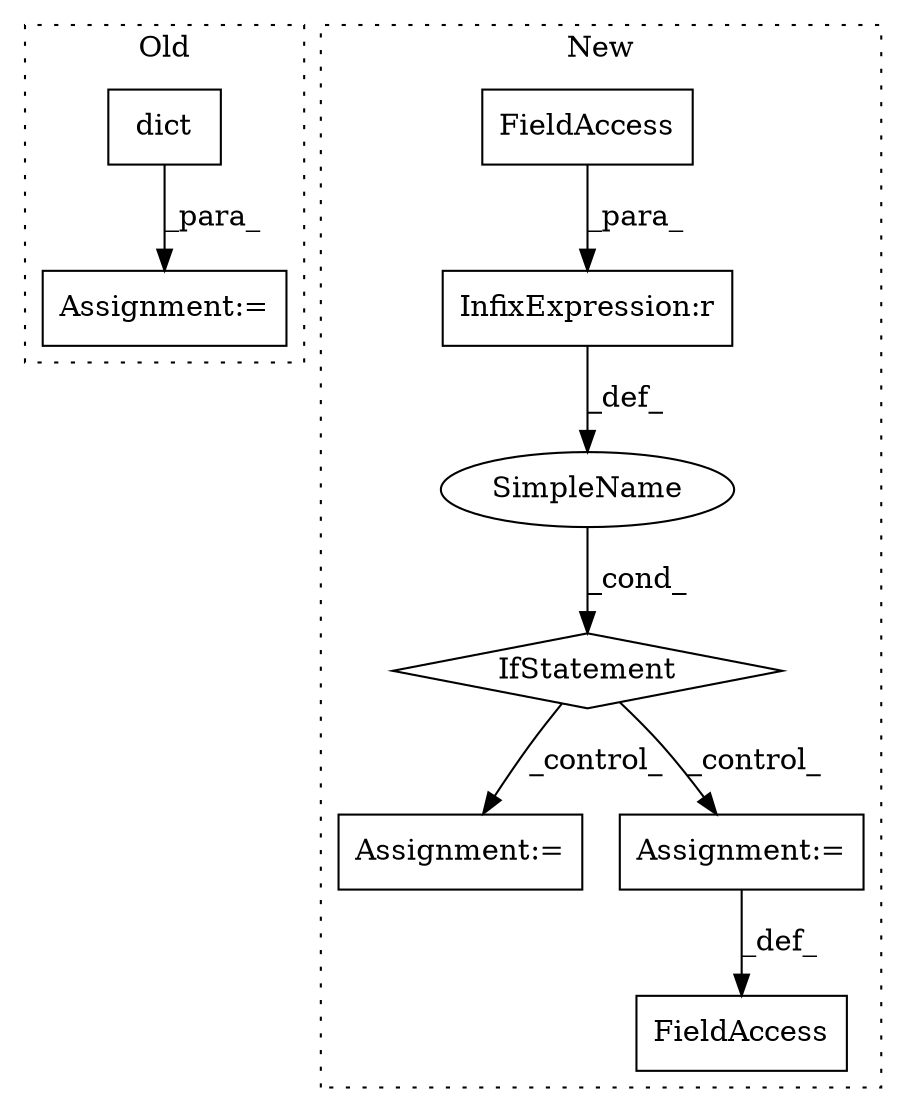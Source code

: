 digraph G {
subgraph cluster0 {
1 [label="dict" a="32" s="1618,1647" l="5,1" shape="box"];
3 [label="Assignment:=" a="7" s="1617" l="1" shape="box"];
label = "Old";
style="dotted";
}
subgraph cluster1 {
2 [label="IfStatement" a="25" s="872,937" l="4,2" shape="diamond"];
4 [label="Assignment:=" a="7" s="1202" l="1" shape="box"];
5 [label="SimpleName" a="42" s="" l="" shape="ellipse"];
6 [label="InfixExpression:r" a="27" s="895" l="4" shape="box"];
7 [label="Assignment:=" a="7" s="1179" l="1" shape="box"];
8 [label="FieldAccess" a="22" s="877" l="18" shape="box"];
9 [label="FieldAccess" a="22" s="1169" l="10" shape="box"];
label = "New";
style="dotted";
}
1 -> 3 [label="_para_"];
2 -> 7 [label="_control_"];
2 -> 4 [label="_control_"];
5 -> 2 [label="_cond_"];
6 -> 5 [label="_def_"];
7 -> 9 [label="_def_"];
8 -> 6 [label="_para_"];
}
